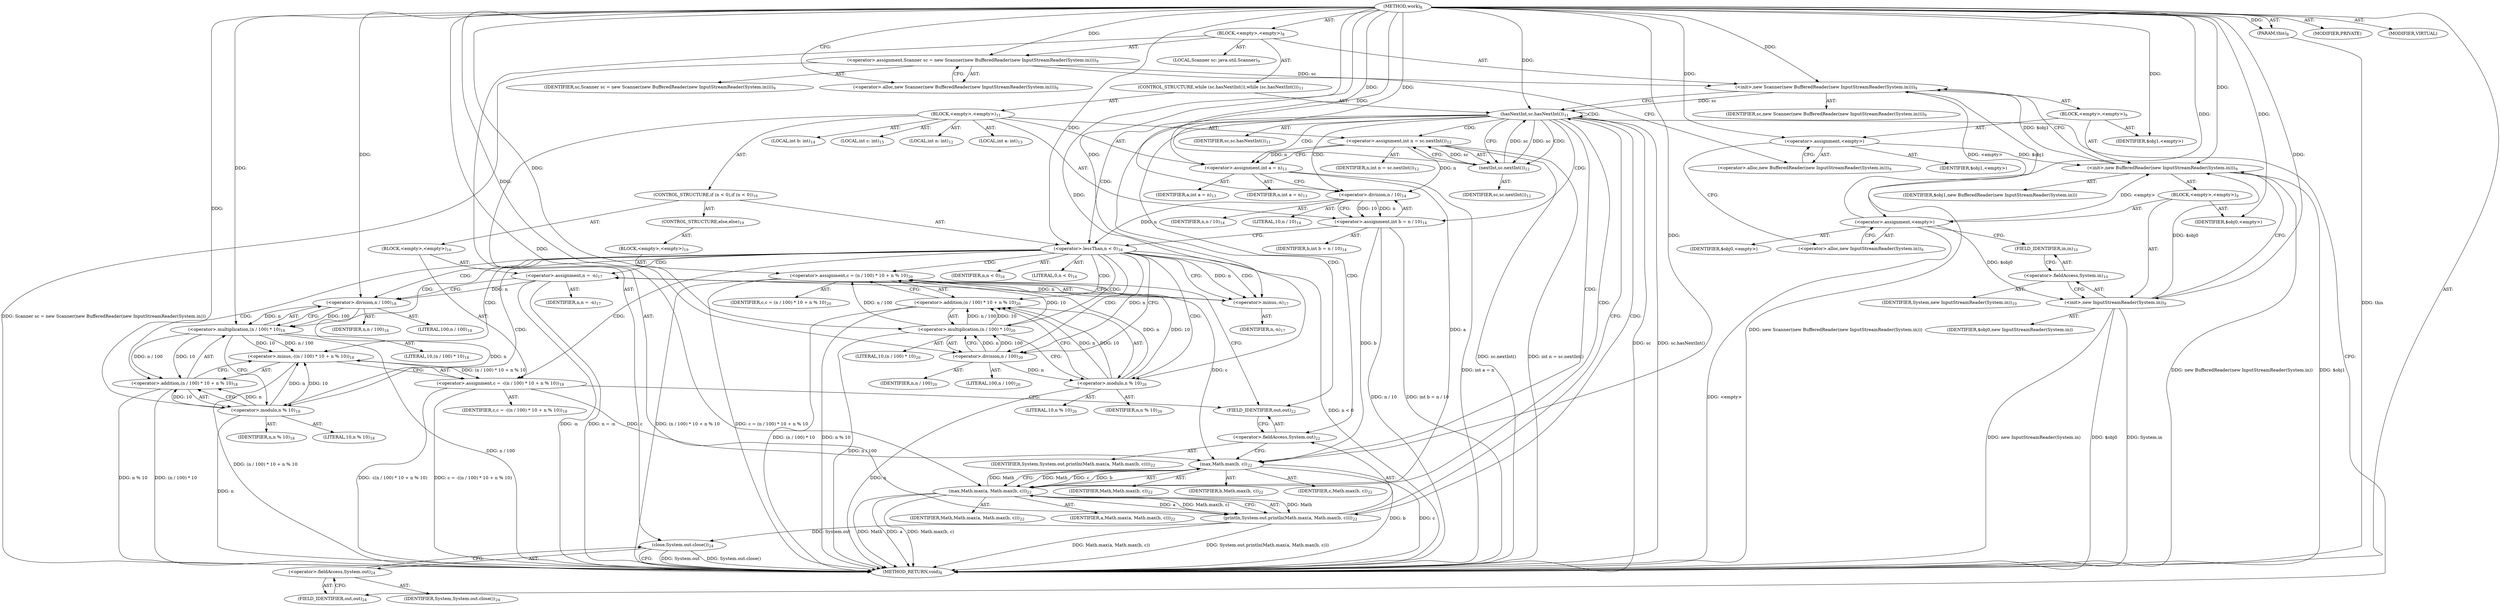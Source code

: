 digraph "work" {  
"20" [label = <(METHOD,work)<SUB>8</SUB>> ]
"21" [label = <(PARAM,this)<SUB>8</SUB>> ]
"22" [label = <(BLOCK,&lt;empty&gt;,&lt;empty&gt;)<SUB>8</SUB>> ]
"4" [label = <(LOCAL,Scanner sc: java.util.Scanner)<SUB>9</SUB>> ]
"23" [label = <(&lt;operator&gt;.assignment,Scanner sc = new Scanner(new BufferedReader(new InputStreamReader(System.in))))<SUB>9</SUB>> ]
"24" [label = <(IDENTIFIER,sc,Scanner sc = new Scanner(new BufferedReader(new InputStreamReader(System.in))))<SUB>9</SUB>> ]
"25" [label = <(&lt;operator&gt;.alloc,new Scanner(new BufferedReader(new InputStreamReader(System.in))))<SUB>9</SUB>> ]
"26" [label = <(&lt;init&gt;,new Scanner(new BufferedReader(new InputStreamReader(System.in))))<SUB>9</SUB>> ]
"3" [label = <(IDENTIFIER,sc,new Scanner(new BufferedReader(new InputStreamReader(System.in))))<SUB>9</SUB>> ]
"27" [label = <(BLOCK,&lt;empty&gt;,&lt;empty&gt;)<SUB>9</SUB>> ]
"28" [label = <(&lt;operator&gt;.assignment,&lt;empty&gt;)> ]
"29" [label = <(IDENTIFIER,$obj1,&lt;empty&gt;)> ]
"30" [label = <(&lt;operator&gt;.alloc,new BufferedReader(new InputStreamReader(System.in)))<SUB>9</SUB>> ]
"31" [label = <(&lt;init&gt;,new BufferedReader(new InputStreamReader(System.in)))<SUB>9</SUB>> ]
"32" [label = <(IDENTIFIER,$obj1,new BufferedReader(new InputStreamReader(System.in)))> ]
"33" [label = <(BLOCK,&lt;empty&gt;,&lt;empty&gt;)<SUB>9</SUB>> ]
"34" [label = <(&lt;operator&gt;.assignment,&lt;empty&gt;)> ]
"35" [label = <(IDENTIFIER,$obj0,&lt;empty&gt;)> ]
"36" [label = <(&lt;operator&gt;.alloc,new InputStreamReader(System.in))<SUB>9</SUB>> ]
"37" [label = <(&lt;init&gt;,new InputStreamReader(System.in))<SUB>9</SUB>> ]
"38" [label = <(IDENTIFIER,$obj0,new InputStreamReader(System.in))> ]
"39" [label = <(&lt;operator&gt;.fieldAccess,System.in)<SUB>10</SUB>> ]
"40" [label = <(IDENTIFIER,System,new InputStreamReader(System.in))<SUB>10</SUB>> ]
"41" [label = <(FIELD_IDENTIFIER,in,in)<SUB>10</SUB>> ]
"42" [label = <(IDENTIFIER,$obj0,&lt;empty&gt;)> ]
"43" [label = <(IDENTIFIER,$obj1,&lt;empty&gt;)> ]
"44" [label = <(CONTROL_STRUCTURE,while (sc.hasNextInt()),while (sc.hasNextInt()))<SUB>11</SUB>> ]
"45" [label = <(hasNextInt,sc.hasNextInt())<SUB>11</SUB>> ]
"46" [label = <(IDENTIFIER,sc,sc.hasNextInt())<SUB>11</SUB>> ]
"47" [label = <(BLOCK,&lt;empty&gt;,&lt;empty&gt;)<SUB>11</SUB>> ]
"48" [label = <(LOCAL,int n: int)<SUB>12</SUB>> ]
"49" [label = <(&lt;operator&gt;.assignment,int n = sc.nextInt())<SUB>12</SUB>> ]
"50" [label = <(IDENTIFIER,n,int n = sc.nextInt())<SUB>12</SUB>> ]
"51" [label = <(nextInt,sc.nextInt())<SUB>12</SUB>> ]
"52" [label = <(IDENTIFIER,sc,sc.nextInt())<SUB>12</SUB>> ]
"53" [label = <(LOCAL,int a: int)<SUB>13</SUB>> ]
"54" [label = <(&lt;operator&gt;.assignment,int a = n)<SUB>13</SUB>> ]
"55" [label = <(IDENTIFIER,a,int a = n)<SUB>13</SUB>> ]
"56" [label = <(IDENTIFIER,n,int a = n)<SUB>13</SUB>> ]
"57" [label = <(LOCAL,int b: int)<SUB>14</SUB>> ]
"58" [label = <(&lt;operator&gt;.assignment,int b = n / 10)<SUB>14</SUB>> ]
"59" [label = <(IDENTIFIER,b,int b = n / 10)<SUB>14</SUB>> ]
"60" [label = <(&lt;operator&gt;.division,n / 10)<SUB>14</SUB>> ]
"61" [label = <(IDENTIFIER,n,n / 10)<SUB>14</SUB>> ]
"62" [label = <(LITERAL,10,n / 10)<SUB>14</SUB>> ]
"63" [label = <(LOCAL,int c: int)<SUB>15</SUB>> ]
"64" [label = <(CONTROL_STRUCTURE,if (n &lt; 0),if (n &lt; 0))<SUB>16</SUB>> ]
"65" [label = <(&lt;operator&gt;.lessThan,n &lt; 0)<SUB>16</SUB>> ]
"66" [label = <(IDENTIFIER,n,n &lt; 0)<SUB>16</SUB>> ]
"67" [label = <(LITERAL,0,n &lt; 0)<SUB>16</SUB>> ]
"68" [label = <(BLOCK,&lt;empty&gt;,&lt;empty&gt;)<SUB>16</SUB>> ]
"69" [label = <(&lt;operator&gt;.assignment,n = -n)<SUB>17</SUB>> ]
"70" [label = <(IDENTIFIER,n,n = -n)<SUB>17</SUB>> ]
"71" [label = <(&lt;operator&gt;.minus,-n)<SUB>17</SUB>> ]
"72" [label = <(IDENTIFIER,n,-n)<SUB>17</SUB>> ]
"73" [label = <(&lt;operator&gt;.assignment,c = -((n / 100) * 10 + n % 10))<SUB>18</SUB>> ]
"74" [label = <(IDENTIFIER,c,c = -((n / 100) * 10 + n % 10))<SUB>18</SUB>> ]
"75" [label = <(&lt;operator&gt;.minus,-((n / 100) * 10 + n % 10))<SUB>18</SUB>> ]
"76" [label = <(&lt;operator&gt;.addition,(n / 100) * 10 + n % 10)<SUB>18</SUB>> ]
"77" [label = <(&lt;operator&gt;.multiplication,(n / 100) * 10)<SUB>18</SUB>> ]
"78" [label = <(&lt;operator&gt;.division,n / 100)<SUB>18</SUB>> ]
"79" [label = <(IDENTIFIER,n,n / 100)<SUB>18</SUB>> ]
"80" [label = <(LITERAL,100,n / 100)<SUB>18</SUB>> ]
"81" [label = <(LITERAL,10,(n / 100) * 10)<SUB>18</SUB>> ]
"82" [label = <(&lt;operator&gt;.modulo,n % 10)<SUB>18</SUB>> ]
"83" [label = <(IDENTIFIER,n,n % 10)<SUB>18</SUB>> ]
"84" [label = <(LITERAL,10,n % 10)<SUB>18</SUB>> ]
"85" [label = <(CONTROL_STRUCTURE,else,else)<SUB>19</SUB>> ]
"86" [label = <(BLOCK,&lt;empty&gt;,&lt;empty&gt;)<SUB>19</SUB>> ]
"87" [label = <(&lt;operator&gt;.assignment,c = (n / 100) * 10 + n % 10)<SUB>20</SUB>> ]
"88" [label = <(IDENTIFIER,c,c = (n / 100) * 10 + n % 10)<SUB>20</SUB>> ]
"89" [label = <(&lt;operator&gt;.addition,(n / 100) * 10 + n % 10)<SUB>20</SUB>> ]
"90" [label = <(&lt;operator&gt;.multiplication,(n / 100) * 10)<SUB>20</SUB>> ]
"91" [label = <(&lt;operator&gt;.division,n / 100)<SUB>20</SUB>> ]
"92" [label = <(IDENTIFIER,n,n / 100)<SUB>20</SUB>> ]
"93" [label = <(LITERAL,100,n / 100)<SUB>20</SUB>> ]
"94" [label = <(LITERAL,10,(n / 100) * 10)<SUB>20</SUB>> ]
"95" [label = <(&lt;operator&gt;.modulo,n % 10)<SUB>20</SUB>> ]
"96" [label = <(IDENTIFIER,n,n % 10)<SUB>20</SUB>> ]
"97" [label = <(LITERAL,10,n % 10)<SUB>20</SUB>> ]
"98" [label = <(println,System.out.println(Math.max(a, Math.max(b, c))))<SUB>22</SUB>> ]
"99" [label = <(&lt;operator&gt;.fieldAccess,System.out)<SUB>22</SUB>> ]
"100" [label = <(IDENTIFIER,System,System.out.println(Math.max(a, Math.max(b, c))))<SUB>22</SUB>> ]
"101" [label = <(FIELD_IDENTIFIER,out,out)<SUB>22</SUB>> ]
"102" [label = <(max,Math.max(a, Math.max(b, c)))<SUB>22</SUB>> ]
"103" [label = <(IDENTIFIER,Math,Math.max(a, Math.max(b, c)))<SUB>22</SUB>> ]
"104" [label = <(IDENTIFIER,a,Math.max(a, Math.max(b, c)))<SUB>22</SUB>> ]
"105" [label = <(max,Math.max(b, c))<SUB>22</SUB>> ]
"106" [label = <(IDENTIFIER,Math,Math.max(b, c))<SUB>22</SUB>> ]
"107" [label = <(IDENTIFIER,b,Math.max(b, c))<SUB>22</SUB>> ]
"108" [label = <(IDENTIFIER,c,Math.max(b, c))<SUB>22</SUB>> ]
"109" [label = <(close,System.out.close())<SUB>24</SUB>> ]
"110" [label = <(&lt;operator&gt;.fieldAccess,System.out)<SUB>24</SUB>> ]
"111" [label = <(IDENTIFIER,System,System.out.close())<SUB>24</SUB>> ]
"112" [label = <(FIELD_IDENTIFIER,out,out)<SUB>24</SUB>> ]
"113" [label = <(MODIFIER,PRIVATE)> ]
"114" [label = <(MODIFIER,VIRTUAL)> ]
"115" [label = <(METHOD_RETURN,void)<SUB>8</SUB>> ]
  "20" -> "21"  [ label = "AST: "] 
  "20" -> "22"  [ label = "AST: "] 
  "20" -> "113"  [ label = "AST: "] 
  "20" -> "114"  [ label = "AST: "] 
  "20" -> "115"  [ label = "AST: "] 
  "22" -> "4"  [ label = "AST: "] 
  "22" -> "23"  [ label = "AST: "] 
  "22" -> "26"  [ label = "AST: "] 
  "22" -> "44"  [ label = "AST: "] 
  "22" -> "109"  [ label = "AST: "] 
  "23" -> "24"  [ label = "AST: "] 
  "23" -> "25"  [ label = "AST: "] 
  "26" -> "3"  [ label = "AST: "] 
  "26" -> "27"  [ label = "AST: "] 
  "27" -> "28"  [ label = "AST: "] 
  "27" -> "31"  [ label = "AST: "] 
  "27" -> "43"  [ label = "AST: "] 
  "28" -> "29"  [ label = "AST: "] 
  "28" -> "30"  [ label = "AST: "] 
  "31" -> "32"  [ label = "AST: "] 
  "31" -> "33"  [ label = "AST: "] 
  "33" -> "34"  [ label = "AST: "] 
  "33" -> "37"  [ label = "AST: "] 
  "33" -> "42"  [ label = "AST: "] 
  "34" -> "35"  [ label = "AST: "] 
  "34" -> "36"  [ label = "AST: "] 
  "37" -> "38"  [ label = "AST: "] 
  "37" -> "39"  [ label = "AST: "] 
  "39" -> "40"  [ label = "AST: "] 
  "39" -> "41"  [ label = "AST: "] 
  "44" -> "45"  [ label = "AST: "] 
  "44" -> "47"  [ label = "AST: "] 
  "45" -> "46"  [ label = "AST: "] 
  "47" -> "48"  [ label = "AST: "] 
  "47" -> "49"  [ label = "AST: "] 
  "47" -> "53"  [ label = "AST: "] 
  "47" -> "54"  [ label = "AST: "] 
  "47" -> "57"  [ label = "AST: "] 
  "47" -> "58"  [ label = "AST: "] 
  "47" -> "63"  [ label = "AST: "] 
  "47" -> "64"  [ label = "AST: "] 
  "47" -> "98"  [ label = "AST: "] 
  "49" -> "50"  [ label = "AST: "] 
  "49" -> "51"  [ label = "AST: "] 
  "51" -> "52"  [ label = "AST: "] 
  "54" -> "55"  [ label = "AST: "] 
  "54" -> "56"  [ label = "AST: "] 
  "58" -> "59"  [ label = "AST: "] 
  "58" -> "60"  [ label = "AST: "] 
  "60" -> "61"  [ label = "AST: "] 
  "60" -> "62"  [ label = "AST: "] 
  "64" -> "65"  [ label = "AST: "] 
  "64" -> "68"  [ label = "AST: "] 
  "64" -> "85"  [ label = "AST: "] 
  "65" -> "66"  [ label = "AST: "] 
  "65" -> "67"  [ label = "AST: "] 
  "68" -> "69"  [ label = "AST: "] 
  "68" -> "73"  [ label = "AST: "] 
  "69" -> "70"  [ label = "AST: "] 
  "69" -> "71"  [ label = "AST: "] 
  "71" -> "72"  [ label = "AST: "] 
  "73" -> "74"  [ label = "AST: "] 
  "73" -> "75"  [ label = "AST: "] 
  "75" -> "76"  [ label = "AST: "] 
  "76" -> "77"  [ label = "AST: "] 
  "76" -> "82"  [ label = "AST: "] 
  "77" -> "78"  [ label = "AST: "] 
  "77" -> "81"  [ label = "AST: "] 
  "78" -> "79"  [ label = "AST: "] 
  "78" -> "80"  [ label = "AST: "] 
  "82" -> "83"  [ label = "AST: "] 
  "82" -> "84"  [ label = "AST: "] 
  "85" -> "86"  [ label = "AST: "] 
  "86" -> "87"  [ label = "AST: "] 
  "87" -> "88"  [ label = "AST: "] 
  "87" -> "89"  [ label = "AST: "] 
  "89" -> "90"  [ label = "AST: "] 
  "89" -> "95"  [ label = "AST: "] 
  "90" -> "91"  [ label = "AST: "] 
  "90" -> "94"  [ label = "AST: "] 
  "91" -> "92"  [ label = "AST: "] 
  "91" -> "93"  [ label = "AST: "] 
  "95" -> "96"  [ label = "AST: "] 
  "95" -> "97"  [ label = "AST: "] 
  "98" -> "99"  [ label = "AST: "] 
  "98" -> "102"  [ label = "AST: "] 
  "99" -> "100"  [ label = "AST: "] 
  "99" -> "101"  [ label = "AST: "] 
  "102" -> "103"  [ label = "AST: "] 
  "102" -> "104"  [ label = "AST: "] 
  "102" -> "105"  [ label = "AST: "] 
  "105" -> "106"  [ label = "AST: "] 
  "105" -> "107"  [ label = "AST: "] 
  "105" -> "108"  [ label = "AST: "] 
  "109" -> "110"  [ label = "AST: "] 
  "110" -> "111"  [ label = "AST: "] 
  "110" -> "112"  [ label = "AST: "] 
  "23" -> "30"  [ label = "CFG: "] 
  "26" -> "45"  [ label = "CFG: "] 
  "109" -> "115"  [ label = "CFG: "] 
  "25" -> "23"  [ label = "CFG: "] 
  "45" -> "51"  [ label = "CFG: "] 
  "45" -> "112"  [ label = "CFG: "] 
  "110" -> "109"  [ label = "CFG: "] 
  "28" -> "36"  [ label = "CFG: "] 
  "31" -> "26"  [ label = "CFG: "] 
  "49" -> "54"  [ label = "CFG: "] 
  "54" -> "60"  [ label = "CFG: "] 
  "58" -> "65"  [ label = "CFG: "] 
  "98" -> "45"  [ label = "CFG: "] 
  "112" -> "110"  [ label = "CFG: "] 
  "30" -> "28"  [ label = "CFG: "] 
  "51" -> "49"  [ label = "CFG: "] 
  "60" -> "58"  [ label = "CFG: "] 
  "65" -> "71"  [ label = "CFG: "] 
  "65" -> "91"  [ label = "CFG: "] 
  "99" -> "105"  [ label = "CFG: "] 
  "102" -> "98"  [ label = "CFG: "] 
  "34" -> "41"  [ label = "CFG: "] 
  "37" -> "31"  [ label = "CFG: "] 
  "69" -> "78"  [ label = "CFG: "] 
  "73" -> "101"  [ label = "CFG: "] 
  "101" -> "99"  [ label = "CFG: "] 
  "105" -> "102"  [ label = "CFG: "] 
  "36" -> "34"  [ label = "CFG: "] 
  "39" -> "37"  [ label = "CFG: "] 
  "71" -> "69"  [ label = "CFG: "] 
  "75" -> "73"  [ label = "CFG: "] 
  "87" -> "101"  [ label = "CFG: "] 
  "41" -> "39"  [ label = "CFG: "] 
  "76" -> "75"  [ label = "CFG: "] 
  "89" -> "87"  [ label = "CFG: "] 
  "77" -> "82"  [ label = "CFG: "] 
  "82" -> "76"  [ label = "CFG: "] 
  "90" -> "95"  [ label = "CFG: "] 
  "95" -> "89"  [ label = "CFG: "] 
  "78" -> "77"  [ label = "CFG: "] 
  "91" -> "90"  [ label = "CFG: "] 
  "20" -> "25"  [ label = "CFG: "] 
  "21" -> "115"  [ label = "DDG: this"] 
  "23" -> "115"  [ label = "DDG: Scanner sc = new Scanner(new BufferedReader(new InputStreamReader(System.in)))"] 
  "31" -> "115"  [ label = "DDG: $obj1"] 
  "34" -> "115"  [ label = "DDG: &lt;empty&gt;"] 
  "37" -> "115"  [ label = "DDG: $obj0"] 
  "37" -> "115"  [ label = "DDG: System.in"] 
  "37" -> "115"  [ label = "DDG: new InputStreamReader(System.in)"] 
  "31" -> "115"  [ label = "DDG: new BufferedReader(new InputStreamReader(System.in))"] 
  "26" -> "115"  [ label = "DDG: new Scanner(new BufferedReader(new InputStreamReader(System.in)))"] 
  "45" -> "115"  [ label = "DDG: sc"] 
  "45" -> "115"  [ label = "DDG: sc.hasNextInt()"] 
  "109" -> "115"  [ label = "DDG: System.out"] 
  "109" -> "115"  [ label = "DDG: System.out.close()"] 
  "49" -> "115"  [ label = "DDG: sc.nextInt()"] 
  "49" -> "115"  [ label = "DDG: int n = sc.nextInt()"] 
  "54" -> "115"  [ label = "DDG: int a = n"] 
  "58" -> "115"  [ label = "DDG: n / 10"] 
  "58" -> "115"  [ label = "DDG: int b = n / 10"] 
  "65" -> "115"  [ label = "DDG: n &lt; 0"] 
  "90" -> "115"  [ label = "DDG: n / 100"] 
  "89" -> "115"  [ label = "DDG: (n / 100) * 10"] 
  "95" -> "115"  [ label = "DDG: n"] 
  "89" -> "115"  [ label = "DDG: n % 10"] 
  "87" -> "115"  [ label = "DDG: (n / 100) * 10 + n % 10"] 
  "87" -> "115"  [ label = "DDG: c = (n / 100) * 10 + n % 10"] 
  "69" -> "115"  [ label = "DDG: -n"] 
  "69" -> "115"  [ label = "DDG: n = -n"] 
  "77" -> "115"  [ label = "DDG: n / 100"] 
  "76" -> "115"  [ label = "DDG: (n / 100) * 10"] 
  "82" -> "115"  [ label = "DDG: n"] 
  "76" -> "115"  [ label = "DDG: n % 10"] 
  "75" -> "115"  [ label = "DDG: (n / 100) * 10 + n % 10"] 
  "73" -> "115"  [ label = "DDG: -((n / 100) * 10 + n % 10)"] 
  "73" -> "115"  [ label = "DDG: c = -((n / 100) * 10 + n % 10)"] 
  "102" -> "115"  [ label = "DDG: Math"] 
  "102" -> "115"  [ label = "DDG: a"] 
  "105" -> "115"  [ label = "DDG: b"] 
  "105" -> "115"  [ label = "DDG: c"] 
  "102" -> "115"  [ label = "DDG: Math.max(b, c)"] 
  "98" -> "115"  [ label = "DDG: Math.max(a, Math.max(b, c))"] 
  "98" -> "115"  [ label = "DDG: System.out.println(Math.max(a, Math.max(b, c)))"] 
  "20" -> "21"  [ label = "DDG: "] 
  "20" -> "23"  [ label = "DDG: "] 
  "23" -> "26"  [ label = "DDG: sc"] 
  "20" -> "26"  [ label = "DDG: "] 
  "34" -> "26"  [ label = "DDG: &lt;empty&gt;"] 
  "31" -> "26"  [ label = "DDG: $obj1"] 
  "98" -> "109"  [ label = "DDG: System.out"] 
  "20" -> "28"  [ label = "DDG: "] 
  "20" -> "43"  [ label = "DDG: "] 
  "26" -> "45"  [ label = "DDG: sc"] 
  "51" -> "45"  [ label = "DDG: sc"] 
  "20" -> "45"  [ label = "DDG: "] 
  "51" -> "49"  [ label = "DDG: sc"] 
  "49" -> "54"  [ label = "DDG: n"] 
  "20" -> "54"  [ label = "DDG: "] 
  "60" -> "58"  [ label = "DDG: n"] 
  "60" -> "58"  [ label = "DDG: 10"] 
  "28" -> "31"  [ label = "DDG: $obj1"] 
  "20" -> "31"  [ label = "DDG: "] 
  "34" -> "31"  [ label = "DDG: &lt;empty&gt;"] 
  "37" -> "31"  [ label = "DDG: $obj0"] 
  "102" -> "98"  [ label = "DDG: Math"] 
  "102" -> "98"  [ label = "DDG: a"] 
  "102" -> "98"  [ label = "DDG: Math.max(b, c)"] 
  "20" -> "34"  [ label = "DDG: "] 
  "20" -> "42"  [ label = "DDG: "] 
  "45" -> "51"  [ label = "DDG: sc"] 
  "20" -> "51"  [ label = "DDG: "] 
  "20" -> "60"  [ label = "DDG: "] 
  "49" -> "60"  [ label = "DDG: n"] 
  "60" -> "65"  [ label = "DDG: n"] 
  "20" -> "65"  [ label = "DDG: "] 
  "71" -> "69"  [ label = "DDG: n"] 
  "75" -> "73"  [ label = "DDG: (n / 100) * 10 + n % 10"] 
  "105" -> "102"  [ label = "DDG: Math"] 
  "20" -> "102"  [ label = "DDG: "] 
  "54" -> "102"  [ label = "DDG: a"] 
  "105" -> "102"  [ label = "DDG: b"] 
  "105" -> "102"  [ label = "DDG: c"] 
  "34" -> "37"  [ label = "DDG: $obj0"] 
  "20" -> "37"  [ label = "DDG: "] 
  "90" -> "87"  [ label = "DDG: n / 100"] 
  "90" -> "87"  [ label = "DDG: 10"] 
  "95" -> "87"  [ label = "DDG: n"] 
  "95" -> "87"  [ label = "DDG: 10"] 
  "102" -> "105"  [ label = "DDG: Math"] 
  "20" -> "105"  [ label = "DDG: "] 
  "58" -> "105"  [ label = "DDG: b"] 
  "87" -> "105"  [ label = "DDG: c"] 
  "73" -> "105"  [ label = "DDG: c"] 
  "65" -> "71"  [ label = "DDG: n"] 
  "20" -> "71"  [ label = "DDG: "] 
  "77" -> "75"  [ label = "DDG: n / 100"] 
  "77" -> "75"  [ label = "DDG: 10"] 
  "82" -> "75"  [ label = "DDG: n"] 
  "82" -> "75"  [ label = "DDG: 10"] 
  "77" -> "76"  [ label = "DDG: n / 100"] 
  "77" -> "76"  [ label = "DDG: 10"] 
  "82" -> "76"  [ label = "DDG: n"] 
  "82" -> "76"  [ label = "DDG: 10"] 
  "90" -> "89"  [ label = "DDG: n / 100"] 
  "90" -> "89"  [ label = "DDG: 10"] 
  "95" -> "89"  [ label = "DDG: n"] 
  "95" -> "89"  [ label = "DDG: 10"] 
  "78" -> "77"  [ label = "DDG: n"] 
  "78" -> "77"  [ label = "DDG: 100"] 
  "20" -> "77"  [ label = "DDG: "] 
  "78" -> "82"  [ label = "DDG: n"] 
  "20" -> "82"  [ label = "DDG: "] 
  "91" -> "90"  [ label = "DDG: n"] 
  "91" -> "90"  [ label = "DDG: 100"] 
  "20" -> "90"  [ label = "DDG: "] 
  "91" -> "95"  [ label = "DDG: n"] 
  "20" -> "95"  [ label = "DDG: "] 
  "69" -> "78"  [ label = "DDG: n"] 
  "20" -> "78"  [ label = "DDG: "] 
  "65" -> "91"  [ label = "DDG: n"] 
  "20" -> "91"  [ label = "DDG: "] 
  "45" -> "49"  [ label = "CDG: "] 
  "45" -> "60"  [ label = "CDG: "] 
  "45" -> "51"  [ label = "CDG: "] 
  "45" -> "98"  [ label = "CDG: "] 
  "45" -> "99"  [ label = "CDG: "] 
  "45" -> "102"  [ label = "CDG: "] 
  "45" -> "45"  [ label = "CDG: "] 
  "45" -> "65"  [ label = "CDG: "] 
  "45" -> "101"  [ label = "CDG: "] 
  "45" -> "54"  [ label = "CDG: "] 
  "45" -> "58"  [ label = "CDG: "] 
  "45" -> "105"  [ label = "CDG: "] 
  "65" -> "73"  [ label = "CDG: "] 
  "65" -> "77"  [ label = "CDG: "] 
  "65" -> "89"  [ label = "CDG: "] 
  "65" -> "75"  [ label = "CDG: "] 
  "65" -> "69"  [ label = "CDG: "] 
  "65" -> "95"  [ label = "CDG: "] 
  "65" -> "76"  [ label = "CDG: "] 
  "65" -> "87"  [ label = "CDG: "] 
  "65" -> "91"  [ label = "CDG: "] 
  "65" -> "82"  [ label = "CDG: "] 
  "65" -> "90"  [ label = "CDG: "] 
  "65" -> "71"  [ label = "CDG: "] 
  "65" -> "78"  [ label = "CDG: "] 
}
